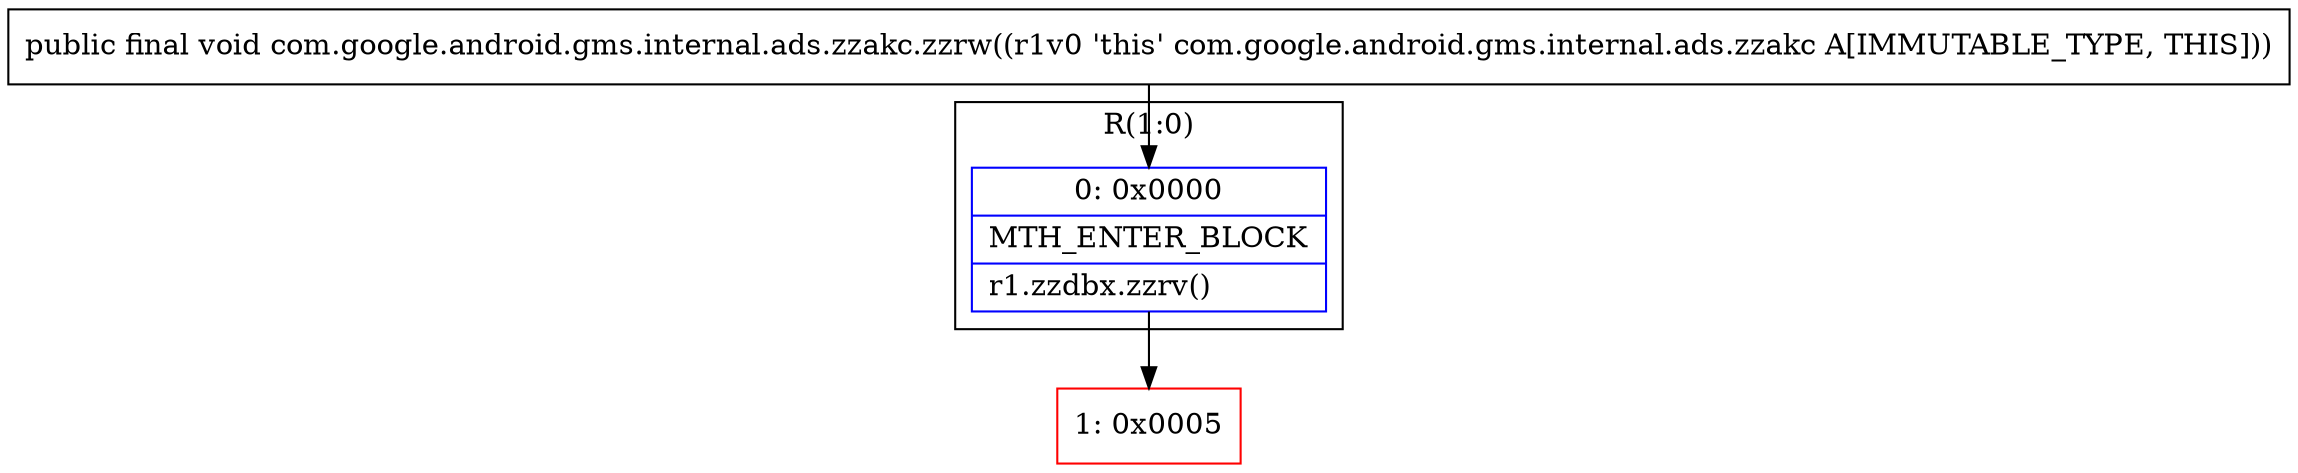 digraph "CFG forcom.google.android.gms.internal.ads.zzakc.zzrw()V" {
subgraph cluster_Region_594630326 {
label = "R(1:0)";
node [shape=record,color=blue];
Node_0 [shape=record,label="{0\:\ 0x0000|MTH_ENTER_BLOCK\l|r1.zzdbx.zzrv()\l}"];
}
Node_1 [shape=record,color=red,label="{1\:\ 0x0005}"];
MethodNode[shape=record,label="{public final void com.google.android.gms.internal.ads.zzakc.zzrw((r1v0 'this' com.google.android.gms.internal.ads.zzakc A[IMMUTABLE_TYPE, THIS])) }"];
MethodNode -> Node_0;
Node_0 -> Node_1;
}

